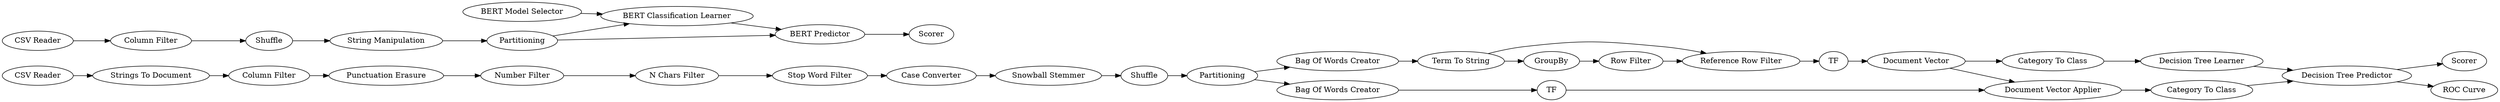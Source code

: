 digraph {
	"4928294533328684511_32" [label="N Chars Filter"]
	"-4940811696334850200_8" [label="Term To String"]
	"9080523043598343894_299" [label="Category To Class"]
	"9080523043598343894_291" [label="Decision Tree Learner"]
	"-4940811696334850200_35" [label="Bag Of Words Creator"]
	"9080523043598343894_294" [label=Scorer]
	"-4940811696334850200_9" [label=GroupBy]
	"9080523043598343894_303" [label=Shuffle]
	"-4957595301691484998_6" [label="Column Filter"]
	"4928294533328684511_33" [label="Number Filter"]
	"4928294533328684511_34" [label="Punctuation Erasure"]
	"9080523043598343894_292" [label="Document Vector"]
	"9080523043598343894_314" [label="String Manipulation"]
	"-4940811696334850200_11" [label="Reference Row Filter"]
	"9080523043598343894_279" [label="Decision Tree Predictor"]
	"9080523043598343894_1" [label="CSV Reader"]
	"9080523043598343894_308" [label=Shuffle]
	"4928294533328684511_36" [label="Stop Word Filter"]
	"9080523043598343894_277" [label=Partitioning]
	"-6585391772727359807_35" [label="Bag Of Words Creator"]
	"4928294533328684511_29" [label="Snowball Stemmer"]
	"9080523043598343894_305" [label="BERT Classification Learner"]
	"9080523043598343894_2" [label="CSV Reader"]
	"9080523043598343894_300" [label="Document Vector Applier"]
	"-4940811696334850200_10" [label="Row Filter"]
	"9080523043598343894_304" [label="BERT Model Selector"]
	"4928294533328684511_30" [label="Case Converter"]
	"9080523043598343894_275" [label="Category To Class"]
	"-6585391772727359807_12" [label=TF]
	"9080523043598343894_4" [label=Partitioning]
	"9080523043598343894_307" [label=Scorer]
	"9080523043598343894_302" [label="ROC Curve"]
	"9080523043598343894_3" [label="Column Filter"]
	"9080523043598343894_306" [label="BERT Predictor"]
	"-4940811696334850200_12" [label=TF]
	"-4957595301691484998_7" [label="Strings To Document"]
	"9080523043598343894_291" -> "9080523043598343894_279"
	"9080523043598343894_275" -> "9080523043598343894_291"
	"-6585391772727359807_35" -> "-6585391772727359807_12"
	"9080523043598343894_299" -> "9080523043598343894_279"
	"-6585391772727359807_12" -> "9080523043598343894_300"
	"-4957595301691484998_6" -> "4928294533328684511_34"
	"-4940811696334850200_12" -> "9080523043598343894_292"
	"4928294533328684511_33" -> "4928294533328684511_32"
	"9080523043598343894_1" -> "-4957595301691484998_7"
	"9080523043598343894_3" -> "9080523043598343894_308"
	"9080523043598343894_305" -> "9080523043598343894_306"
	"9080523043598343894_277" -> "-4940811696334850200_35"
	"9080523043598343894_314" -> "9080523043598343894_4"
	"9080523043598343894_2" -> "9080523043598343894_3"
	"4928294533328684511_30" -> "4928294533328684511_29"
	"-4957595301691484998_7" -> "-4957595301691484998_6"
	"9080523043598343894_4" -> "9080523043598343894_305"
	"9080523043598343894_304" -> "9080523043598343894_305"
	"-4940811696334850200_8" -> "-4940811696334850200_9"
	"9080523043598343894_4" -> "9080523043598343894_306"
	"9080523043598343894_300" -> "9080523043598343894_299"
	"9080523043598343894_308" -> "9080523043598343894_314"
	"4928294533328684511_34" -> "4928294533328684511_33"
	"9080523043598343894_277" -> "-6585391772727359807_35"
	"9080523043598343894_292" -> "9080523043598343894_300"
	"9080523043598343894_279" -> "9080523043598343894_294"
	"9080523043598343894_306" -> "9080523043598343894_307"
	"-4940811696334850200_11" -> "-4940811696334850200_12"
	"4928294533328684511_36" -> "4928294533328684511_30"
	"9080523043598343894_292" -> "9080523043598343894_275"
	"-4940811696334850200_8" -> "-4940811696334850200_11"
	"-4940811696334850200_9" -> "-4940811696334850200_10"
	"4928294533328684511_32" -> "4928294533328684511_36"
	"-4940811696334850200_35" -> "-4940811696334850200_8"
	"4928294533328684511_29" -> "9080523043598343894_303"
	"9080523043598343894_303" -> "9080523043598343894_277"
	"-4940811696334850200_10" -> "-4940811696334850200_11"
	"9080523043598343894_279" -> "9080523043598343894_302"
	rankdir=LR
}
